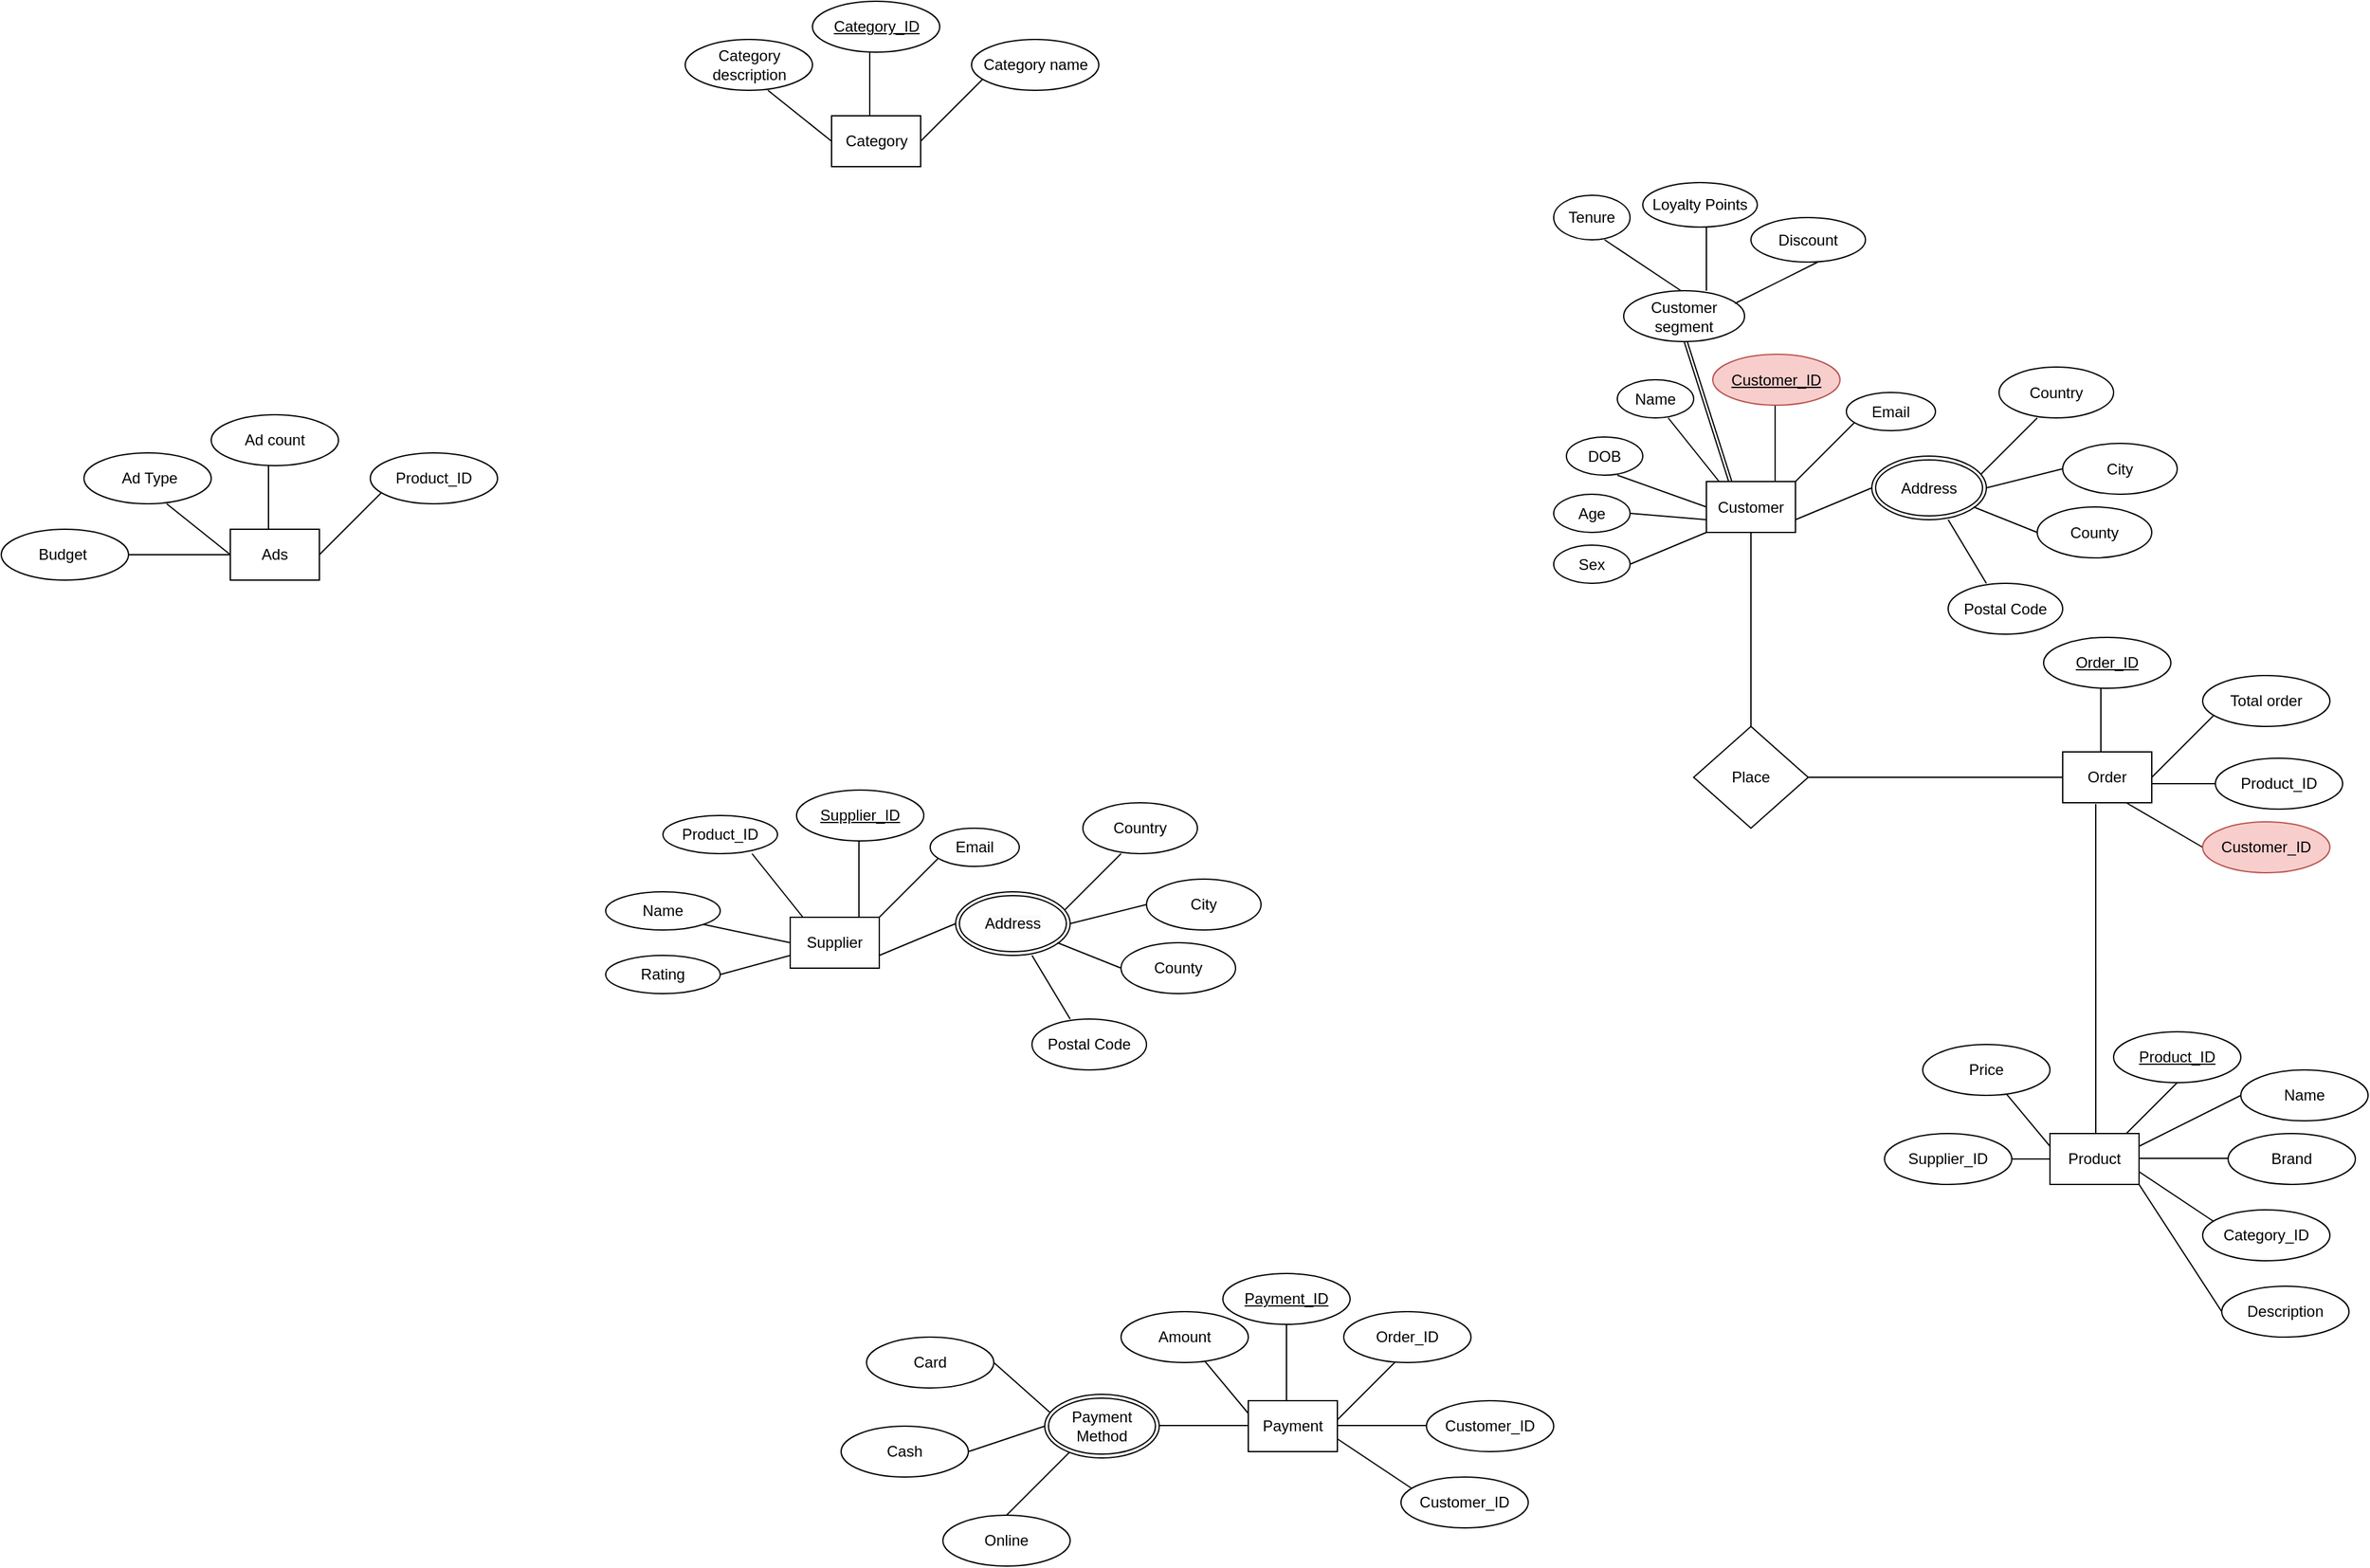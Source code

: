 <mxfile>
    <diagram id="Jyj8gpoH_DdxVeyIPhWU" name="Page-1">
        <mxGraphModel dx="2578" dy="1706" grid="1" gridSize="10" guides="1" tooltips="1" connect="1" arrows="1" fold="1" page="1" pageScale="1" pageWidth="850" pageHeight="1100" math="0" shadow="0">
            <root>
                <mxCell id="0"/>
                <mxCell id="1" parent="0"/>
                <mxCell id="2" value="Customer" style="rounded=0;whiteSpace=wrap;html=1;" vertex="1" parent="1">
                    <mxGeometry x="350" y="217.5" width="70" height="40" as="geometry"/>
                </mxCell>
                <mxCell id="3" value="" style="endArrow=none;html=1;" edge="1" parent="1">
                    <mxGeometry width="50" height="50" relative="1" as="geometry">
                        <mxPoint x="404" y="217.5" as="sourcePoint"/>
                        <mxPoint x="404" y="157.5" as="targetPoint"/>
                    </mxGeometry>
                </mxCell>
                <mxCell id="4" value="&lt;u&gt;Customer_ID&lt;/u&gt;" style="ellipse;whiteSpace=wrap;html=1;fillColor=#f8cecc;strokeColor=#b85450;" vertex="1" parent="1">
                    <mxGeometry x="355" y="117.5" width="100" height="40" as="geometry"/>
                </mxCell>
                <mxCell id="7" value="" style="endArrow=none;html=1;" edge="1" parent="1">
                    <mxGeometry width="50" height="50" relative="1" as="geometry">
                        <mxPoint x="320" y="167.5" as="sourcePoint"/>
                        <mxPoint x="360" y="217.5" as="targetPoint"/>
                    </mxGeometry>
                </mxCell>
                <mxCell id="8" value="Name" style="ellipse;whiteSpace=wrap;html=1;" vertex="1" parent="1">
                    <mxGeometry x="280" y="137.5" width="60" height="30" as="geometry"/>
                </mxCell>
                <mxCell id="11" value="" style="endArrow=none;html=1;" edge="1" parent="1">
                    <mxGeometry width="50" height="50" relative="1" as="geometry">
                        <mxPoint x="420" y="217.5" as="sourcePoint"/>
                        <mxPoint x="470" y="167.5" as="targetPoint"/>
                    </mxGeometry>
                </mxCell>
                <mxCell id="12" value="" style="endArrow=none;html=1;entryX=0;entryY=0.5;entryDx=0;entryDy=0;" edge="1" parent="1" target="17">
                    <mxGeometry width="50" height="50" relative="1" as="geometry">
                        <mxPoint x="420" y="247.5" as="sourcePoint"/>
                        <mxPoint x="480" y="217.5" as="targetPoint"/>
                    </mxGeometry>
                </mxCell>
                <mxCell id="13" value="Email" style="ellipse;whiteSpace=wrap;html=1;" vertex="1" parent="1">
                    <mxGeometry x="460" y="147.5" width="70" height="30" as="geometry"/>
                </mxCell>
                <mxCell id="16" value="" style="endArrow=none;html=1;" edge="1" parent="1">
                    <mxGeometry width="50" height="50" relative="1" as="geometry">
                        <mxPoint x="560" y="217.5" as="sourcePoint"/>
                        <mxPoint x="610" y="167.5" as="targetPoint"/>
                    </mxGeometry>
                </mxCell>
                <mxCell id="17" value="&lt;span style=&quot;color: rgb(0, 0, 0); font-family: Helvetica; font-size: 12px; font-style: normal; font-variant-ligatures: normal; font-variant-caps: normal; font-weight: 400; letter-spacing: normal; orphans: 2; text-align: center; text-indent: 0px; text-transform: none; widows: 2; word-spacing: 0px; -webkit-text-stroke-width: 0px; background-color: rgb(251, 251, 251); text-decoration-thickness: initial; text-decoration-style: initial; text-decoration-color: initial; float: none; display: inline !important;&quot;&gt;Address&lt;/span&gt;" style="ellipse;shape=doubleEllipse;margin=3;whiteSpace=wrap;html=1;align=center;" vertex="1" parent="1">
                    <mxGeometry x="480" y="197.5" width="90" height="50" as="geometry"/>
                </mxCell>
                <mxCell id="18" value="City" style="ellipse;whiteSpace=wrap;html=1;shadow=0;sketch=0;" vertex="1" parent="1">
                    <mxGeometry x="630" y="187.5" width="90" height="40" as="geometry"/>
                </mxCell>
                <mxCell id="19" value="Country" style="ellipse;whiteSpace=wrap;html=1;shadow=0;sketch=0;" vertex="1" parent="1">
                    <mxGeometry x="580" y="127.5" width="90" height="40" as="geometry"/>
                </mxCell>
                <mxCell id="20" value="County" style="ellipse;whiteSpace=wrap;html=1;shadow=0;sketch=0;" vertex="1" parent="1">
                    <mxGeometry x="610" y="237.5" width="90" height="40" as="geometry"/>
                </mxCell>
                <mxCell id="21" value="" style="endArrow=none;html=1;exitX=1;exitY=0.5;exitDx=0;exitDy=0;" edge="1" parent="1" source="17">
                    <mxGeometry width="50" height="50" relative="1" as="geometry">
                        <mxPoint x="570" y="227.5" as="sourcePoint"/>
                        <mxPoint x="630" y="207.5" as="targetPoint"/>
                    </mxGeometry>
                </mxCell>
                <mxCell id="22" value="" style="endArrow=none;html=1;" edge="1" parent="1">
                    <mxGeometry width="50" height="50" relative="1" as="geometry">
                        <mxPoint x="560" y="237.5" as="sourcePoint"/>
                        <mxPoint x="610" y="257.5" as="targetPoint"/>
                    </mxGeometry>
                </mxCell>
                <mxCell id="23" value="" style="endArrow=none;html=1;" edge="1" parent="1">
                    <mxGeometry width="50" height="50" relative="1" as="geometry">
                        <mxPoint x="680" y="730" as="sourcePoint"/>
                        <mxPoint x="730" y="680" as="targetPoint"/>
                    </mxGeometry>
                </mxCell>
                <mxCell id="24" value="" style="endArrow=none;html=1;" edge="1" parent="1">
                    <mxGeometry width="50" height="50" relative="1" as="geometry">
                        <mxPoint x="570" y="297.5" as="sourcePoint"/>
                        <mxPoint x="540" y="247.5" as="targetPoint"/>
                    </mxGeometry>
                </mxCell>
                <mxCell id="26" value="Postal Code" style="ellipse;whiteSpace=wrap;html=1;shadow=0;sketch=0;" vertex="1" parent="1">
                    <mxGeometry x="540" y="297.5" width="90" height="40" as="geometry"/>
                </mxCell>
                <mxCell id="28" value="Product" style="rounded=0;whiteSpace=wrap;html=1;" vertex="1" parent="1">
                    <mxGeometry x="620" y="730" width="70" height="40" as="geometry"/>
                </mxCell>
                <mxCell id="30" value="" style="endArrow=none;html=1;startArrow=none;" edge="1" parent="1" source="37">
                    <mxGeometry width="50" height="50" relative="1" as="geometry">
                        <mxPoint x="560" y="710" as="sourcePoint"/>
                        <mxPoint x="620" y="740" as="targetPoint"/>
                    </mxGeometry>
                </mxCell>
                <mxCell id="31" value="" style="endArrow=none;html=1;" edge="1" parent="1">
                    <mxGeometry width="50" height="50" relative="1" as="geometry">
                        <mxPoint x="690" y="749.5" as="sourcePoint"/>
                        <mxPoint x="760" y="749.5" as="targetPoint"/>
                    </mxGeometry>
                </mxCell>
                <mxCell id="32" value="" style="endArrow=none;html=1;" edge="1" parent="1">
                    <mxGeometry width="50" height="50" relative="1" as="geometry">
                        <mxPoint x="750" y="800" as="sourcePoint"/>
                        <mxPoint x="690" y="760" as="targetPoint"/>
                    </mxGeometry>
                </mxCell>
                <mxCell id="33" value="" style="endArrow=none;html=1;exitX=1;exitY=0.5;exitDx=0;exitDy=0;" edge="1" parent="1" source="44">
                    <mxGeometry width="50" height="50" relative="1" as="geometry">
                        <mxPoint x="570" y="800" as="sourcePoint"/>
                        <mxPoint x="620" y="750" as="targetPoint"/>
                    </mxGeometry>
                </mxCell>
                <mxCell id="34" value="" style="endArrow=none;html=1;" edge="1" parent="1">
                    <mxGeometry width="50" height="50" relative="1" as="geometry">
                        <mxPoint x="-200" y="1030" as="sourcePoint"/>
                        <mxPoint x="-150" y="980" as="targetPoint"/>
                    </mxGeometry>
                </mxCell>
                <mxCell id="35" value="" style="endArrow=none;html=1;entryX=0;entryY=0.5;entryDx=0;entryDy=0;" edge="1" parent="1" target="64">
                    <mxGeometry width="50" height="50" relative="1" as="geometry">
                        <mxPoint x="-230" y="980" as="sourcePoint"/>
                        <mxPoint x="-170" y="950" as="targetPoint"/>
                    </mxGeometry>
                </mxCell>
                <mxCell id="36" value="" style="endArrow=none;html=1;" edge="1" parent="1">
                    <mxGeometry width="50" height="50" relative="1" as="geometry">
                        <mxPoint x="-165" y="950" as="sourcePoint"/>
                        <mxPoint x="-210" y="910" as="targetPoint"/>
                    </mxGeometry>
                </mxCell>
                <mxCell id="38" value="&lt;u&gt;Product_ID&lt;/u&gt;" style="ellipse;whiteSpace=wrap;html=1;" vertex="1" parent="1">
                    <mxGeometry x="670" y="650" width="100" height="40" as="geometry"/>
                </mxCell>
                <mxCell id="39" value="Description" style="ellipse;whiteSpace=wrap;html=1;" vertex="1" parent="1">
                    <mxGeometry x="755" y="850" width="100" height="40" as="geometry"/>
                </mxCell>
                <mxCell id="37" value="Price" style="ellipse;whiteSpace=wrap;html=1;" vertex="1" parent="1">
                    <mxGeometry x="520" y="660" width="100" height="40" as="geometry"/>
                </mxCell>
                <mxCell id="41" value="Category_ID" style="ellipse;whiteSpace=wrap;html=1;" vertex="1" parent="1">
                    <mxGeometry x="740" y="790" width="100" height="40" as="geometry"/>
                </mxCell>
                <mxCell id="42" value="Brand" style="ellipse;whiteSpace=wrap;html=1;" vertex="1" parent="1">
                    <mxGeometry x="760" y="730" width="100" height="40" as="geometry"/>
                </mxCell>
                <mxCell id="43" value="Name" style="ellipse;whiteSpace=wrap;html=1;" vertex="1" parent="1">
                    <mxGeometry x="770" y="680" width="100" height="40" as="geometry"/>
                </mxCell>
                <mxCell id="44" value="Supplier_ID" style="ellipse;whiteSpace=wrap;html=1;" vertex="1" parent="1">
                    <mxGeometry x="490" y="730" width="100" height="40" as="geometry"/>
                </mxCell>
                <mxCell id="46" value="" style="endArrow=none;html=1;exitX=0;exitY=0.5;exitDx=0;exitDy=0;entryX=1;entryY=0.25;entryDx=0;entryDy=0;" edge="1" parent="1" source="43" target="28">
                    <mxGeometry width="50" height="50" relative="1" as="geometry">
                        <mxPoint x="550" y="749.5" as="sourcePoint"/>
                        <mxPoint x="620" y="749.5" as="targetPoint"/>
                    </mxGeometry>
                </mxCell>
                <mxCell id="49" value="" style="endArrow=none;html=1;" edge="1" parent="1">
                    <mxGeometry width="50" height="50" relative="1" as="geometry">
                        <mxPoint x="60" y="955" as="sourcePoint"/>
                        <mxPoint x="110" y="905" as="targetPoint"/>
                    </mxGeometry>
                </mxCell>
                <mxCell id="50" value="Payment" style="rounded=0;whiteSpace=wrap;html=1;" vertex="1" parent="1">
                    <mxGeometry x="-10" y="940" width="70" height="40" as="geometry"/>
                </mxCell>
                <mxCell id="51" value="" style="endArrow=none;html=1;" edge="1" parent="1">
                    <mxGeometry width="50" height="50" relative="1" as="geometry">
                        <mxPoint x="20" y="940" as="sourcePoint"/>
                        <mxPoint x="20" y="880" as="targetPoint"/>
                    </mxGeometry>
                </mxCell>
                <mxCell id="52" value="" style="endArrow=none;html=1;startArrow=none;" edge="1" parent="1" source="58">
                    <mxGeometry width="50" height="50" relative="1" as="geometry">
                        <mxPoint x="-70" y="920" as="sourcePoint"/>
                        <mxPoint x="-10" y="950" as="targetPoint"/>
                    </mxGeometry>
                </mxCell>
                <mxCell id="53" value="" style="endArrow=none;html=1;" edge="1" parent="1">
                    <mxGeometry width="50" height="50" relative="1" as="geometry">
                        <mxPoint x="60" y="959.5" as="sourcePoint"/>
                        <mxPoint x="130" y="959.5" as="targetPoint"/>
                    </mxGeometry>
                </mxCell>
                <mxCell id="54" value="" style="endArrow=none;html=1;" edge="1" parent="1">
                    <mxGeometry width="50" height="50" relative="1" as="geometry">
                        <mxPoint x="120" y="1010" as="sourcePoint"/>
                        <mxPoint x="60" y="970" as="targetPoint"/>
                    </mxGeometry>
                </mxCell>
                <mxCell id="56" value="&lt;u&gt;Payment_ID&lt;/u&gt;" style="ellipse;whiteSpace=wrap;html=1;" vertex="1" parent="1">
                    <mxGeometry x="-30" y="840" width="100" height="40" as="geometry"/>
                </mxCell>
                <mxCell id="57" value="Order_ID" style="ellipse;whiteSpace=wrap;html=1;" vertex="1" parent="1">
                    <mxGeometry x="65" y="870" width="100" height="40" as="geometry"/>
                </mxCell>
                <mxCell id="58" value="Amount" style="ellipse;whiteSpace=wrap;html=1;" vertex="1" parent="1">
                    <mxGeometry x="-110" y="870" width="100" height="40" as="geometry"/>
                </mxCell>
                <mxCell id="59" value="Customer_ID" style="ellipse;whiteSpace=wrap;html=1;" vertex="1" parent="1">
                    <mxGeometry x="110" y="1000" width="100" height="40" as="geometry"/>
                </mxCell>
                <mxCell id="60" value="Customer_ID" style="ellipse;whiteSpace=wrap;html=1;" vertex="1" parent="1">
                    <mxGeometry x="130" y="940" width="100" height="40" as="geometry"/>
                </mxCell>
                <mxCell id="63" value="" style="endArrow=none;html=1;" edge="1" parent="1">
                    <mxGeometry width="50" height="50" relative="1" as="geometry">
                        <mxPoint x="-80" y="959.5" as="sourcePoint"/>
                        <mxPoint x="-10" y="959.5" as="targetPoint"/>
                    </mxGeometry>
                </mxCell>
                <mxCell id="64" value="&lt;span style=&quot;color: rgb(0, 0, 0); font-family: Helvetica; font-size: 12px; font-style: normal; font-variant-ligatures: normal; font-variant-caps: normal; font-weight: 400; letter-spacing: normal; orphans: 2; text-align: center; text-indent: 0px; text-transform: none; widows: 2; word-spacing: 0px; -webkit-text-stroke-width: 0px; background-color: rgb(251, 251, 251); text-decoration-thickness: initial; text-decoration-style: initial; text-decoration-color: initial; float: none; display: inline !important;&quot;&gt;Payment Method&lt;/span&gt;" style="ellipse;shape=doubleEllipse;margin=3;whiteSpace=wrap;html=1;align=center;" vertex="1" parent="1">
                    <mxGeometry x="-170" y="935" width="90" height="50" as="geometry"/>
                </mxCell>
                <mxCell id="65" value="Card" style="ellipse;whiteSpace=wrap;html=1;" vertex="1" parent="1">
                    <mxGeometry x="-310" y="890" width="100" height="40" as="geometry"/>
                </mxCell>
                <mxCell id="66" value="Cash" style="ellipse;whiteSpace=wrap;html=1;" vertex="1" parent="1">
                    <mxGeometry x="-330" y="960" width="100" height="40" as="geometry"/>
                </mxCell>
                <mxCell id="67" value="Online" style="ellipse;whiteSpace=wrap;html=1;" vertex="1" parent="1">
                    <mxGeometry x="-250" y="1030" width="100" height="40" as="geometry"/>
                </mxCell>
                <mxCell id="68" value="Category" style="rounded=0;whiteSpace=wrap;html=1;" vertex="1" parent="1">
                    <mxGeometry x="-337.5" y="-70" width="70" height="40" as="geometry"/>
                </mxCell>
                <mxCell id="75" value="" style="endArrow=none;html=1;" edge="1" parent="1">
                    <mxGeometry width="50" height="50" relative="1" as="geometry">
                        <mxPoint x="-387.5" y="-90" as="sourcePoint"/>
                        <mxPoint x="-337.5" y="-50" as="targetPoint"/>
                    </mxGeometry>
                </mxCell>
                <mxCell id="76" value="" style="endArrow=none;html=1;" edge="1" parent="1">
                    <mxGeometry width="50" height="50" relative="1" as="geometry">
                        <mxPoint x="-307.5" y="-70" as="sourcePoint"/>
                        <mxPoint x="-307.5" y="-120" as="targetPoint"/>
                    </mxGeometry>
                </mxCell>
                <mxCell id="77" value="" style="endArrow=none;html=1;" edge="1" parent="1">
                    <mxGeometry width="50" height="50" relative="1" as="geometry">
                        <mxPoint x="-267.5" y="-50" as="sourcePoint"/>
                        <mxPoint x="-217.5" y="-100" as="targetPoint"/>
                    </mxGeometry>
                </mxCell>
                <mxCell id="78" value="Category description" style="ellipse;whiteSpace=wrap;html=1;" vertex="1" parent="1">
                    <mxGeometry x="-452.5" y="-130" width="100" height="40" as="geometry"/>
                </mxCell>
                <mxCell id="79" value="Category name" style="ellipse;whiteSpace=wrap;html=1;" vertex="1" parent="1">
                    <mxGeometry x="-227.5" y="-130" width="100" height="40" as="geometry"/>
                </mxCell>
                <mxCell id="80" value="&lt;u&gt;Category_ID&lt;/u&gt;" style="ellipse;whiteSpace=wrap;html=1;" vertex="1" parent="1">
                    <mxGeometry x="-352.5" y="-160" width="100" height="40" as="geometry"/>
                </mxCell>
                <mxCell id="89" value="Order" style="rounded=0;whiteSpace=wrap;html=1;" vertex="1" parent="1">
                    <mxGeometry x="630" y="430" width="70" height="40" as="geometry"/>
                </mxCell>
                <mxCell id="90" value="" style="endArrow=none;html=1;entryX=0;entryY=0.5;entryDx=0;entryDy=0;" edge="1" parent="1" target="93">
                    <mxGeometry width="50" height="50" relative="1" as="geometry">
                        <mxPoint x="680" y="470" as="sourcePoint"/>
                        <mxPoint x="730" y="510" as="targetPoint"/>
                    </mxGeometry>
                </mxCell>
                <mxCell id="91" value="" style="endArrow=none;html=1;" edge="1" parent="1">
                    <mxGeometry width="50" height="50" relative="1" as="geometry">
                        <mxPoint x="660" y="430" as="sourcePoint"/>
                        <mxPoint x="660" y="380" as="targetPoint"/>
                    </mxGeometry>
                </mxCell>
                <mxCell id="92" value="" style="endArrow=none;html=1;" edge="1" parent="1">
                    <mxGeometry width="50" height="50" relative="1" as="geometry">
                        <mxPoint x="700" y="450" as="sourcePoint"/>
                        <mxPoint x="750" y="400" as="targetPoint"/>
                    </mxGeometry>
                </mxCell>
                <mxCell id="93" value="Customer_ID" style="ellipse;whiteSpace=wrap;html=1;fillColor=#f8cecc;strokeColor=#b85450;" vertex="1" parent="1">
                    <mxGeometry x="740" y="485" width="100" height="40" as="geometry"/>
                </mxCell>
                <mxCell id="94" value="Total order" style="ellipse;whiteSpace=wrap;html=1;" vertex="1" parent="1">
                    <mxGeometry x="740" y="370" width="100" height="40" as="geometry"/>
                </mxCell>
                <mxCell id="95" value="&lt;u&gt;Order_ID&lt;/u&gt;" style="ellipse;whiteSpace=wrap;html=1;" vertex="1" parent="1">
                    <mxGeometry x="615" y="340" width="100" height="40" as="geometry"/>
                </mxCell>
                <mxCell id="100" value="Ads" style="rounded=0;whiteSpace=wrap;html=1;" vertex="1" parent="1">
                    <mxGeometry x="-810" y="255" width="70" height="40" as="geometry"/>
                </mxCell>
                <mxCell id="101" value="" style="endArrow=none;html=1;" edge="1" parent="1">
                    <mxGeometry width="50" height="50" relative="1" as="geometry">
                        <mxPoint x="-860" y="235" as="sourcePoint"/>
                        <mxPoint x="-810" y="275" as="targetPoint"/>
                    </mxGeometry>
                </mxCell>
                <mxCell id="102" value="" style="endArrow=none;html=1;" edge="1" parent="1">
                    <mxGeometry width="50" height="50" relative="1" as="geometry">
                        <mxPoint x="-780" y="255" as="sourcePoint"/>
                        <mxPoint x="-780" y="205" as="targetPoint"/>
                    </mxGeometry>
                </mxCell>
                <mxCell id="103" value="" style="endArrow=none;html=1;" edge="1" parent="1">
                    <mxGeometry width="50" height="50" relative="1" as="geometry">
                        <mxPoint x="-740" y="275" as="sourcePoint"/>
                        <mxPoint x="-690" y="225" as="targetPoint"/>
                    </mxGeometry>
                </mxCell>
                <mxCell id="104" value="&amp;nbsp;Ad Type" style="ellipse;whiteSpace=wrap;html=1;" vertex="1" parent="1">
                    <mxGeometry x="-925" y="195" width="100" height="40" as="geometry"/>
                </mxCell>
                <mxCell id="105" value="Product_ID" style="ellipse;whiteSpace=wrap;html=1;" vertex="1" parent="1">
                    <mxGeometry x="-700" y="195" width="100" height="40" as="geometry"/>
                </mxCell>
                <mxCell id="106" value="Ad count" style="ellipse;whiteSpace=wrap;html=1;" vertex="1" parent="1">
                    <mxGeometry x="-825" y="165" width="100" height="40" as="geometry"/>
                </mxCell>
                <mxCell id="107" value="" style="endArrow=none;html=1;entryX=0;entryY=0.5;entryDx=0;entryDy=0;" edge="1" parent="1" target="100">
                    <mxGeometry width="50" height="50" relative="1" as="geometry">
                        <mxPoint x="-890" y="275" as="sourcePoint"/>
                        <mxPoint x="-840" y="315" as="targetPoint"/>
                    </mxGeometry>
                </mxCell>
                <mxCell id="108" value="Budget&amp;nbsp;" style="ellipse;whiteSpace=wrap;html=1;" vertex="1" parent="1">
                    <mxGeometry x="-990" y="255" width="100" height="40" as="geometry"/>
                </mxCell>
                <mxCell id="109" value="Supplier" style="rounded=0;whiteSpace=wrap;html=1;" vertex="1" parent="1">
                    <mxGeometry x="-370" y="560" width="70" height="40" as="geometry"/>
                </mxCell>
                <mxCell id="110" value="" style="endArrow=none;html=1;" edge="1" parent="1">
                    <mxGeometry width="50" height="50" relative="1" as="geometry">
                        <mxPoint x="-316" y="560" as="sourcePoint"/>
                        <mxPoint x="-316" y="500" as="targetPoint"/>
                    </mxGeometry>
                </mxCell>
                <mxCell id="111" value="&lt;u&gt;Supplier_ID&lt;/u&gt;" style="ellipse;whiteSpace=wrap;html=1;" vertex="1" parent="1">
                    <mxGeometry x="-365" y="460" width="100" height="40" as="geometry"/>
                </mxCell>
                <mxCell id="112" value="" style="endArrow=none;html=1;" edge="1" parent="1">
                    <mxGeometry width="50" height="50" relative="1" as="geometry">
                        <mxPoint x="-400" y="510" as="sourcePoint"/>
                        <mxPoint x="-360" y="560" as="targetPoint"/>
                    </mxGeometry>
                </mxCell>
                <mxCell id="113" value="Product_ID" style="ellipse;whiteSpace=wrap;html=1;" vertex="1" parent="1">
                    <mxGeometry x="-470" y="480" width="90" height="30" as="geometry"/>
                </mxCell>
                <mxCell id="114" value="" style="endArrow=none;html=1;" edge="1" parent="1">
                    <mxGeometry width="50" height="50" relative="1" as="geometry">
                        <mxPoint x="-300" y="560" as="sourcePoint"/>
                        <mxPoint x="-250" y="510" as="targetPoint"/>
                    </mxGeometry>
                </mxCell>
                <mxCell id="115" value="" style="endArrow=none;html=1;entryX=0;entryY=0.5;entryDx=0;entryDy=0;" edge="1" parent="1" target="118">
                    <mxGeometry width="50" height="50" relative="1" as="geometry">
                        <mxPoint x="-300" y="590" as="sourcePoint"/>
                        <mxPoint x="-240" y="560" as="targetPoint"/>
                    </mxGeometry>
                </mxCell>
                <mxCell id="116" value="Email" style="ellipse;whiteSpace=wrap;html=1;" vertex="1" parent="1">
                    <mxGeometry x="-260" y="490" width="70" height="30" as="geometry"/>
                </mxCell>
                <mxCell id="117" value="" style="endArrow=none;html=1;" edge="1" parent="1">
                    <mxGeometry width="50" height="50" relative="1" as="geometry">
                        <mxPoint x="-160" y="560" as="sourcePoint"/>
                        <mxPoint x="-110" y="510" as="targetPoint"/>
                    </mxGeometry>
                </mxCell>
                <mxCell id="118" value="&lt;span style=&quot;color: rgb(0, 0, 0); font-family: Helvetica; font-size: 12px; font-style: normal; font-variant-ligatures: normal; font-variant-caps: normal; font-weight: 400; letter-spacing: normal; orphans: 2; text-align: center; text-indent: 0px; text-transform: none; widows: 2; word-spacing: 0px; -webkit-text-stroke-width: 0px; background-color: rgb(251, 251, 251); text-decoration-thickness: initial; text-decoration-style: initial; text-decoration-color: initial; float: none; display: inline !important;&quot;&gt;Address&lt;/span&gt;" style="ellipse;shape=doubleEllipse;margin=3;whiteSpace=wrap;html=1;align=center;" vertex="1" parent="1">
                    <mxGeometry x="-240" y="540" width="90" height="50" as="geometry"/>
                </mxCell>
                <mxCell id="119" value="City" style="ellipse;whiteSpace=wrap;html=1;shadow=0;sketch=0;" vertex="1" parent="1">
                    <mxGeometry x="-90" y="530" width="90" height="40" as="geometry"/>
                </mxCell>
                <mxCell id="120" value="Country" style="ellipse;whiteSpace=wrap;html=1;shadow=0;sketch=0;" vertex="1" parent="1">
                    <mxGeometry x="-140" y="470" width="90" height="40" as="geometry"/>
                </mxCell>
                <mxCell id="121" value="County" style="ellipse;whiteSpace=wrap;html=1;shadow=0;sketch=0;" vertex="1" parent="1">
                    <mxGeometry x="-110" y="580" width="90" height="40" as="geometry"/>
                </mxCell>
                <mxCell id="122" value="" style="endArrow=none;html=1;exitX=1;exitY=0.5;exitDx=0;exitDy=0;" edge="1" parent="1" source="118">
                    <mxGeometry width="50" height="50" relative="1" as="geometry">
                        <mxPoint x="-150" y="570" as="sourcePoint"/>
                        <mxPoint x="-90" y="550" as="targetPoint"/>
                    </mxGeometry>
                </mxCell>
                <mxCell id="123" value="" style="endArrow=none;html=1;" edge="1" parent="1">
                    <mxGeometry width="50" height="50" relative="1" as="geometry">
                        <mxPoint x="-160" y="580" as="sourcePoint"/>
                        <mxPoint x="-110" y="600" as="targetPoint"/>
                    </mxGeometry>
                </mxCell>
                <mxCell id="124" value="" style="endArrow=none;html=1;" edge="1" parent="1">
                    <mxGeometry width="50" height="50" relative="1" as="geometry">
                        <mxPoint x="-150" y="640" as="sourcePoint"/>
                        <mxPoint x="-180" y="590" as="targetPoint"/>
                    </mxGeometry>
                </mxCell>
                <mxCell id="125" value="Postal Code" style="ellipse;whiteSpace=wrap;html=1;shadow=0;sketch=0;" vertex="1" parent="1">
                    <mxGeometry x="-180" y="640" width="90" height="40" as="geometry"/>
                </mxCell>
                <mxCell id="126" value="" style="endArrow=none;html=1;entryX=0;entryY=0.5;entryDx=0;entryDy=0;exitX=1;exitY=1;exitDx=0;exitDy=0;" edge="1" parent="1" source="127" target="109">
                    <mxGeometry width="50" height="50" relative="1" as="geometry">
                        <mxPoint x="-445" y="570" as="sourcePoint"/>
                        <mxPoint x="-405" y="620" as="targetPoint"/>
                    </mxGeometry>
                </mxCell>
                <mxCell id="127" value="Name" style="ellipse;whiteSpace=wrap;html=1;" vertex="1" parent="1">
                    <mxGeometry x="-515" y="540" width="90" height="30" as="geometry"/>
                </mxCell>
                <mxCell id="129" value="" style="endArrow=none;html=1;entryX=0;entryY=0.75;entryDx=0;entryDy=0;exitX=1;exitY=0.5;exitDx=0;exitDy=0;" edge="1" parent="1" source="130" target="109">
                    <mxGeometry width="50" height="50" relative="1" as="geometry">
                        <mxPoint x="-445" y="620" as="sourcePoint"/>
                        <mxPoint x="-370" y="630" as="targetPoint"/>
                    </mxGeometry>
                </mxCell>
                <mxCell id="130" value="Rating" style="ellipse;whiteSpace=wrap;html=1;" vertex="1" parent="1">
                    <mxGeometry x="-515" y="590" width="90" height="30" as="geometry"/>
                </mxCell>
                <mxCell id="131" value="" style="endArrow=none;html=1;entryX=0;entryY=0.5;entryDx=0;entryDy=0;" edge="1" parent="1" target="2">
                    <mxGeometry width="50" height="50" relative="1" as="geometry">
                        <mxPoint x="280" y="212.5" as="sourcePoint"/>
                        <mxPoint x="320" y="262.5" as="targetPoint"/>
                    </mxGeometry>
                </mxCell>
                <mxCell id="132" value="DOB" style="ellipse;whiteSpace=wrap;html=1;" vertex="1" parent="1">
                    <mxGeometry x="240" y="182.5" width="60" height="30" as="geometry"/>
                </mxCell>
                <mxCell id="133" value="" style="endArrow=none;html=1;entryX=0;entryY=0.75;entryDx=0;entryDy=0;exitX=1;exitY=0.5;exitDx=0;exitDy=0;" edge="1" parent="1" source="134" target="2">
                    <mxGeometry width="50" height="50" relative="1" as="geometry">
                        <mxPoint x="270" y="257.5" as="sourcePoint"/>
                        <mxPoint x="310" y="307.5" as="targetPoint"/>
                    </mxGeometry>
                </mxCell>
                <mxCell id="134" value="Age" style="ellipse;whiteSpace=wrap;html=1;" vertex="1" parent="1">
                    <mxGeometry x="230" y="227.5" width="60" height="30" as="geometry"/>
                </mxCell>
                <mxCell id="135" value="" style="endArrow=none;html=1;entryX=0;entryY=1;entryDx=0;entryDy=0;exitX=1;exitY=0.5;exitDx=0;exitDy=0;" edge="1" parent="1" source="136" target="2">
                    <mxGeometry width="50" height="50" relative="1" as="geometry">
                        <mxPoint x="270" y="297.5" as="sourcePoint"/>
                        <mxPoint x="350" y="287.5" as="targetPoint"/>
                    </mxGeometry>
                </mxCell>
                <mxCell id="136" value="Sex" style="ellipse;whiteSpace=wrap;html=1;" vertex="1" parent="1">
                    <mxGeometry x="230" y="267.5" width="60" height="30" as="geometry"/>
                </mxCell>
                <mxCell id="137" value="" style="endArrow=none;html=1;entryX=0;entryY=0;entryDx=0;entryDy=0;" edge="1" parent="1">
                    <mxGeometry width="50" height="50" relative="1" as="geometry">
                        <mxPoint x="270" y="27.5" as="sourcePoint"/>
                        <mxPoint x="330" y="67.5" as="targetPoint"/>
                    </mxGeometry>
                </mxCell>
                <mxCell id="138" value="Tenure" style="ellipse;whiteSpace=wrap;html=1;" vertex="1" parent="1">
                    <mxGeometry x="230" y="-7.5" width="60" height="35" as="geometry"/>
                </mxCell>
                <mxCell id="139" value="" style="endArrow=none;html=1;entryX=0.25;entryY=0;entryDx=0;entryDy=0;exitX=0.5;exitY=1;exitDx=0;exitDy=0;" edge="1" parent="1" source="140" target="2">
                    <mxGeometry width="50" height="50" relative="1" as="geometry">
                        <mxPoint x="325" y="107.5" as="sourcePoint"/>
                        <mxPoint x="365" y="157.5" as="targetPoint"/>
                    </mxGeometry>
                </mxCell>
                <mxCell id="140" value="Customer segment" style="ellipse;whiteSpace=wrap;html=1;" vertex="1" parent="1">
                    <mxGeometry x="285" y="67.5" width="95" height="40" as="geometry"/>
                </mxCell>
                <mxCell id="142" value="" style="endArrow=none;html=1;entryX=0.25;entryY=0;entryDx=0;entryDy=0;exitX=0.5;exitY=1;exitDx=0;exitDy=0;" edge="1" parent="1">
                    <mxGeometry width="50" height="50" relative="1" as="geometry">
                        <mxPoint x="335" y="107.5" as="sourcePoint"/>
                        <mxPoint x="370" y="217.5" as="targetPoint"/>
                    </mxGeometry>
                </mxCell>
                <mxCell id="143" value="" style="endArrow=none;html=1;entryX=0;entryY=0;entryDx=0;entryDy=0;" edge="1" parent="1">
                    <mxGeometry width="50" height="50" relative="1" as="geometry">
                        <mxPoint x="350" y="17.5" as="sourcePoint"/>
                        <mxPoint x="350" y="67.5" as="targetPoint"/>
                    </mxGeometry>
                </mxCell>
                <mxCell id="144" value="Loyalty Points" style="ellipse;whiteSpace=wrap;html=1;" vertex="1" parent="1">
                    <mxGeometry x="300" y="-17.5" width="90" height="35" as="geometry"/>
                </mxCell>
                <mxCell id="145" value="" style="endArrow=none;html=1;" edge="1" parent="1">
                    <mxGeometry width="50" height="50" relative="1" as="geometry">
                        <mxPoint x="437.5" y="45" as="sourcePoint"/>
                        <mxPoint x="372.5" y="77.5" as="targetPoint"/>
                    </mxGeometry>
                </mxCell>
                <mxCell id="146" value="Discount" style="ellipse;whiteSpace=wrap;html=1;" vertex="1" parent="1">
                    <mxGeometry x="385" y="10" width="90" height="35" as="geometry"/>
                </mxCell>
                <mxCell id="147" value="" style="endArrow=none;html=1;exitX=0.5;exitY=0;exitDx=0;exitDy=0;entryX=0.5;entryY=1;entryDx=0;entryDy=0;" edge="1" parent="1" source="148" target="2">
                    <mxGeometry width="50" height="50" relative="1" as="geometry">
                        <mxPoint x="345" y="450" as="sourcePoint"/>
                        <mxPoint x="390" y="280" as="targetPoint"/>
                    </mxGeometry>
                </mxCell>
                <mxCell id="148" value="Place" style="rhombus;whiteSpace=wrap;html=1;shadow=0;sketch=0;" vertex="1" parent="1">
                    <mxGeometry x="340" y="410" width="90" height="80" as="geometry"/>
                </mxCell>
                <mxCell id="154" value="" style="endArrow=none;html=1;entryX=0;entryY=0.5;entryDx=0;entryDy=0;" edge="1" parent="1">
                    <mxGeometry width="50" height="50" relative="1" as="geometry">
                        <mxPoint x="700" y="455" as="sourcePoint"/>
                        <mxPoint x="780" y="455" as="targetPoint"/>
                    </mxGeometry>
                </mxCell>
                <mxCell id="155" value="Product_ID" style="ellipse;whiteSpace=wrap;html=1;" vertex="1" parent="1">
                    <mxGeometry x="750" y="435" width="100" height="40" as="geometry"/>
                </mxCell>
                <mxCell id="156" value="" style="endArrow=none;html=1;exitX=1;exitY=0.5;exitDx=0;exitDy=0;entryX=0;entryY=0.5;entryDx=0;entryDy=0;" edge="1" parent="1" source="148" target="89">
                    <mxGeometry width="50" height="50" relative="1" as="geometry">
                        <mxPoint x="420" y="290" as="sourcePoint"/>
                        <mxPoint x="470" y="240" as="targetPoint"/>
                    </mxGeometry>
                </mxCell>
                <mxCell id="158" value="" style="endArrow=none;html=1;entryX=0.371;entryY=1.025;entryDx=0;entryDy=0;entryPerimeter=0;" edge="1" parent="1" target="89">
                    <mxGeometry width="50" height="50" relative="1" as="geometry">
                        <mxPoint x="656" y="730" as="sourcePoint"/>
                        <mxPoint x="550" y="720" as="targetPoint"/>
                    </mxGeometry>
                </mxCell>
                <mxCell id="159" value="" style="endArrow=none;html=1;exitX=0;exitY=0.5;exitDx=0;exitDy=0;" edge="1" parent="1" source="39">
                    <mxGeometry width="50" height="50" relative="1" as="geometry">
                        <mxPoint x="750" y="810" as="sourcePoint"/>
                        <mxPoint x="690" y="770" as="targetPoint"/>
                    </mxGeometry>
                </mxCell>
            </root>
        </mxGraphModel>
    </diagram>
</mxfile>